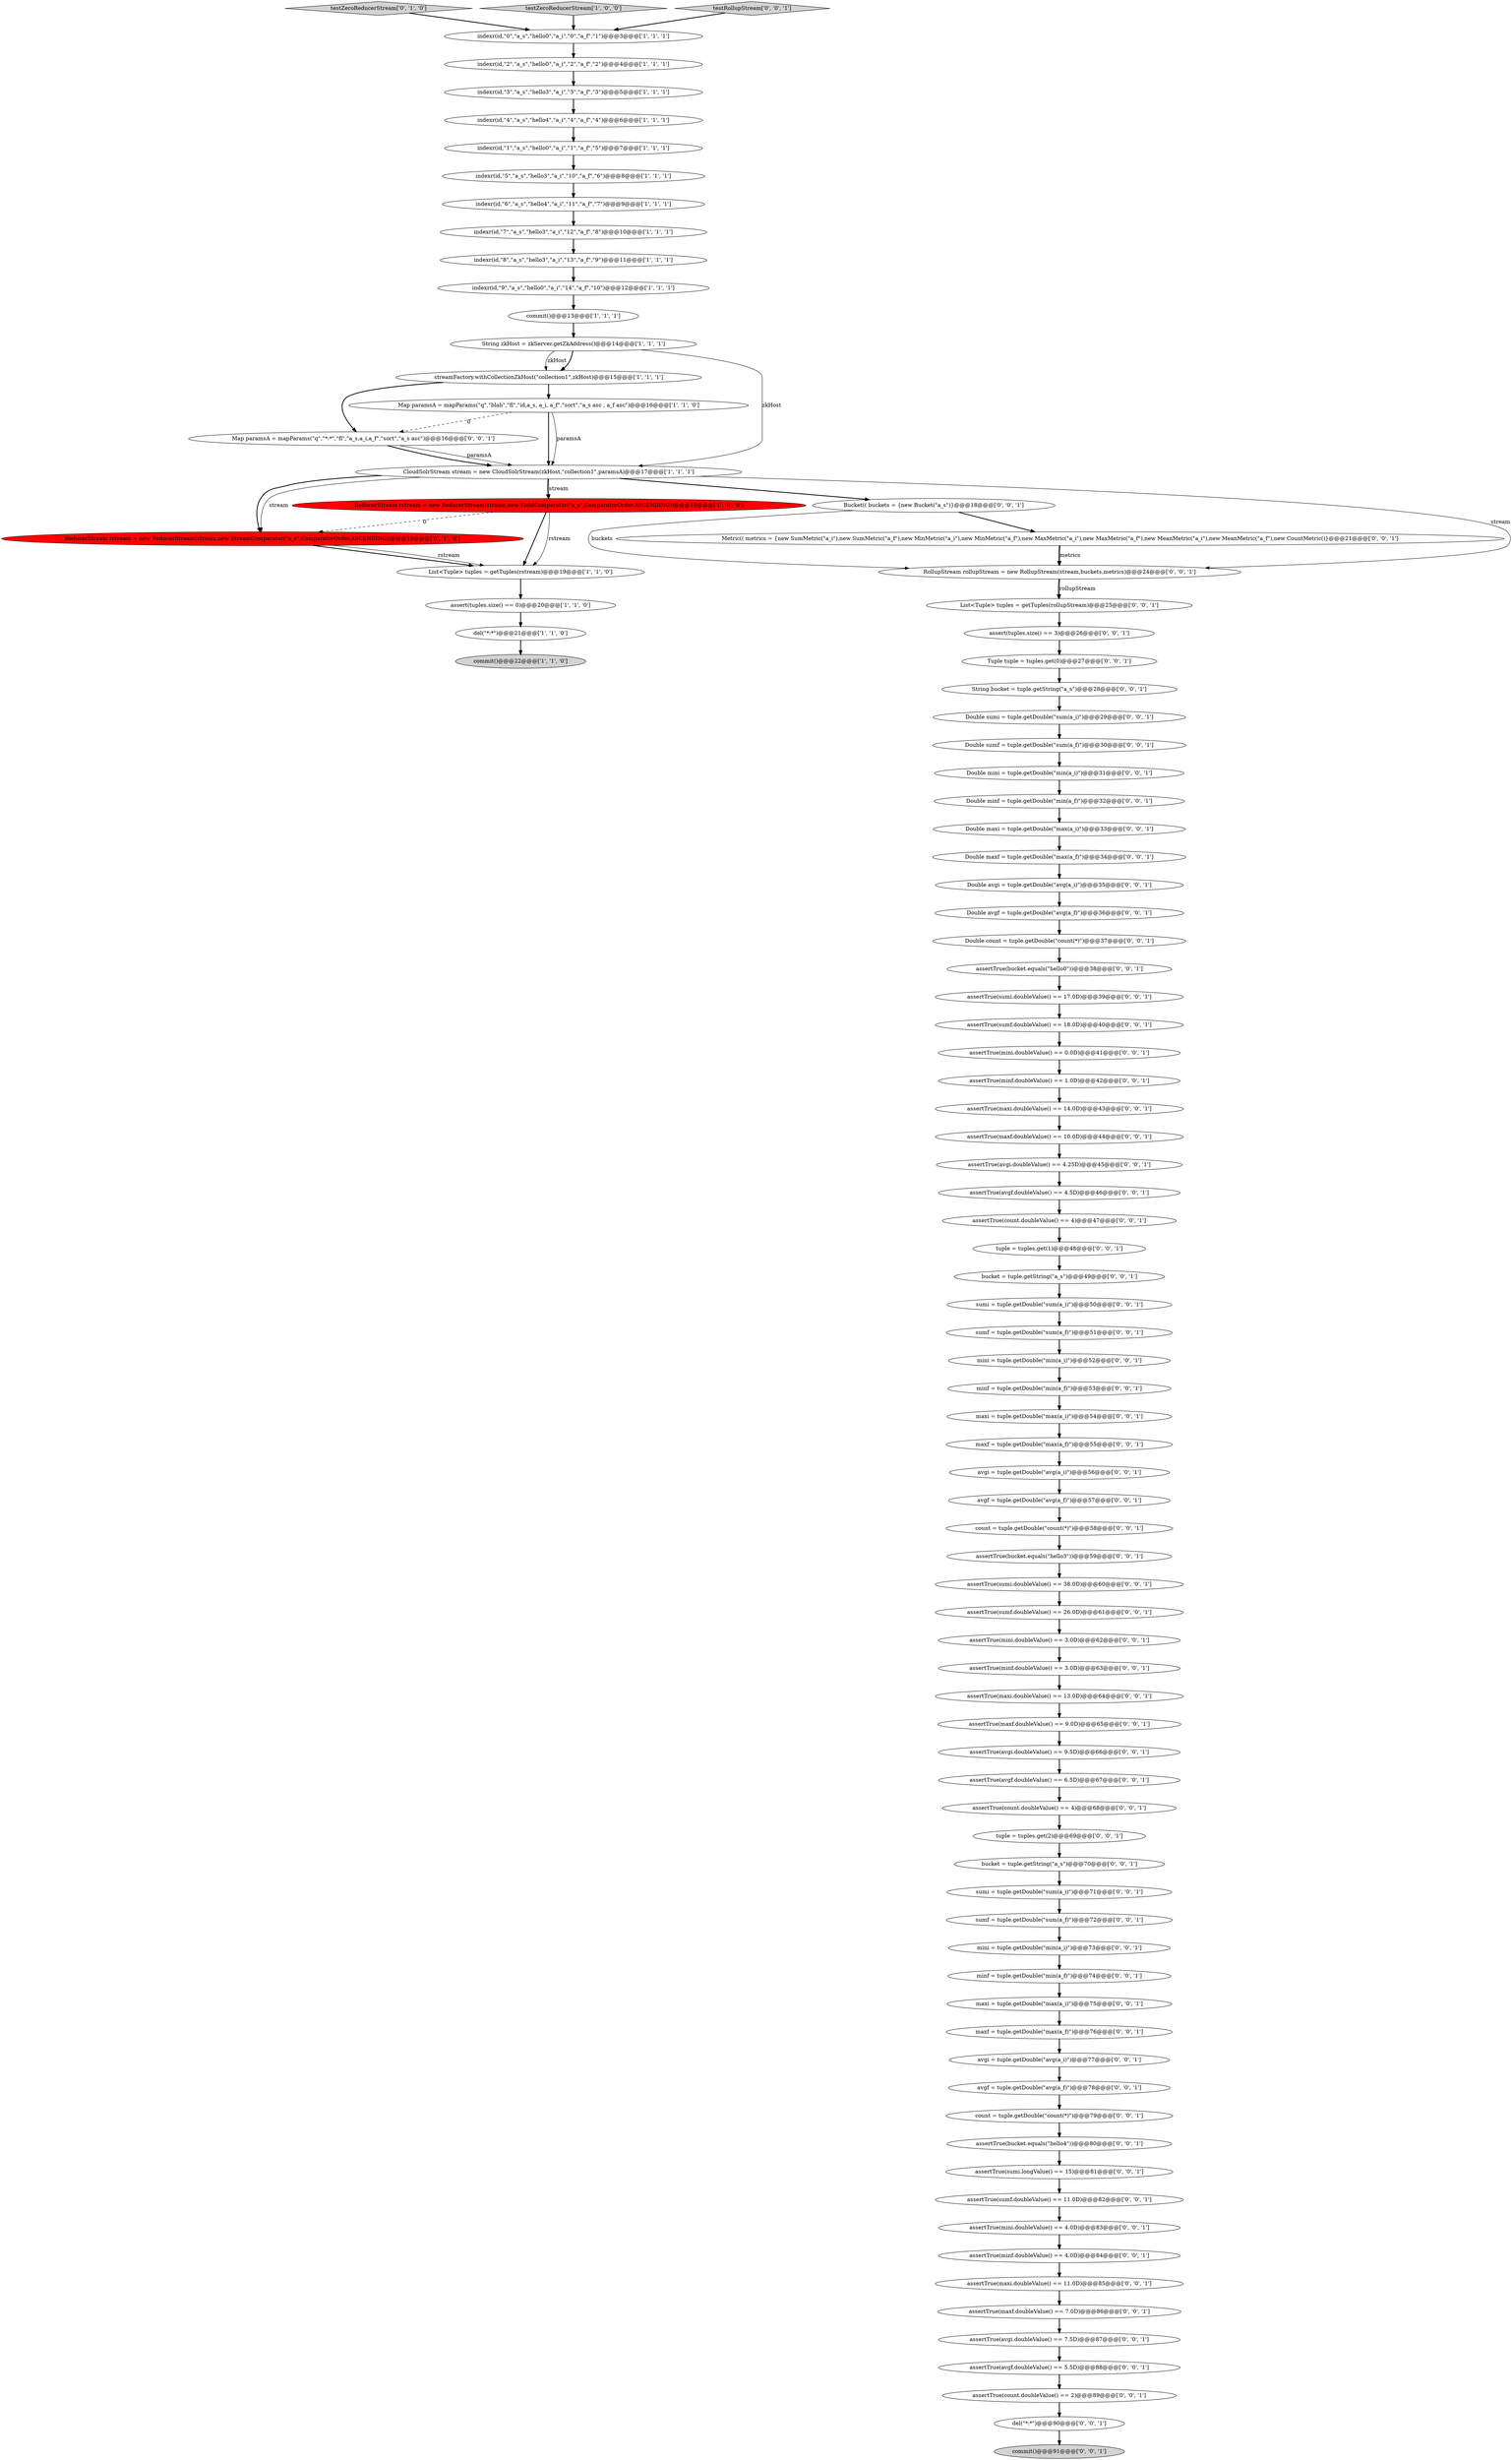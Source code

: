 digraph {
30 [style = filled, label = "Double minf = tuple.getDouble(\"min(a_f)\")@@@32@@@['0', '0', '1']", fillcolor = white, shape = ellipse image = "AAA0AAABBB3BBB"];
79 [style = filled, label = "assertTrue(maxi.doubleValue() == 14.0D)@@@43@@@['0', '0', '1']", fillcolor = white, shape = ellipse image = "AAA0AAABBB3BBB"];
82 [style = filled, label = "assertTrue(avgf.doubleValue() == 4.5D)@@@46@@@['0', '0', '1']", fillcolor = white, shape = ellipse image = "AAA0AAABBB3BBB"];
22 [style = filled, label = "ReducerStream rstream = new ReducerStream(stream,new StreamComparator(\"a_s\",ComparatorOrder.ASCENDING))@@@18@@@['0', '1', '0']", fillcolor = red, shape = ellipse image = "AAA1AAABBB2BBB"];
61 [style = filled, label = "avgf = tuple.getDouble(\"avg(a_f)\")@@@57@@@['0', '0', '1']", fillcolor = white, shape = ellipse image = "AAA0AAABBB3BBB"];
12 [style = filled, label = "commit()@@@22@@@['1', '1', '0']", fillcolor = lightgray, shape = ellipse image = "AAA0AAABBB1BBB"];
20 [style = filled, label = "indexr(id,\"2\",\"a_s\",\"hello0\",\"a_i\",\"2\",\"a_f\",\"2\")@@@4@@@['1', '1', '1']", fillcolor = white, shape = ellipse image = "AAA0AAABBB1BBB"];
70 [style = filled, label = "minf = tuple.getDouble(\"min(a_f)\")@@@53@@@['0', '0', '1']", fillcolor = white, shape = ellipse image = "AAA0AAABBB3BBB"];
62 [style = filled, label = "Double sumi = tuple.getDouble(\"sum(a_i)\")@@@29@@@['0', '0', '1']", fillcolor = white, shape = ellipse image = "AAA0AAABBB3BBB"];
67 [style = filled, label = "maxf = tuple.getDouble(\"max(a_f)\")@@@55@@@['0', '0', '1']", fillcolor = white, shape = ellipse image = "AAA0AAABBB3BBB"];
16 [style = filled, label = "del(\"*:*\")@@@21@@@['1', '1', '0']", fillcolor = white, shape = ellipse image = "AAA0AAABBB1BBB"];
72 [style = filled, label = "count = tuple.getDouble(\"count(*)\")@@@58@@@['0', '0', '1']", fillcolor = white, shape = ellipse image = "AAA0AAABBB3BBB"];
76 [style = filled, label = "String bucket = tuple.getString(\"a_s\")@@@28@@@['0', '0', '1']", fillcolor = white, shape = ellipse image = "AAA0AAABBB3BBB"];
0 [style = filled, label = "indexr(id,\"9\",\"a_s\",\"hello0\",\"a_i\",\"14\",\"a_f\",\"10\")@@@12@@@['1', '1', '1']", fillcolor = white, shape = ellipse image = "AAA0AAABBB1BBB"];
77 [style = filled, label = "mini = tuple.getDouble(\"min(a_i)\")@@@52@@@['0', '0', '1']", fillcolor = white, shape = ellipse image = "AAA0AAABBB3BBB"];
7 [style = filled, label = "indexr(id,\"7\",\"a_s\",\"hello3\",\"a_i\",\"12\",\"a_f\",\"8\")@@@10@@@['1', '1', '1']", fillcolor = white, shape = ellipse image = "AAA0AAABBB1BBB"];
55 [style = filled, label = "assertTrue(sumi.doubleValue() == 17.0D)@@@39@@@['0', '0', '1']", fillcolor = white, shape = ellipse image = "AAA0AAABBB3BBB"];
8 [style = filled, label = "indexr(id,\"0\",\"a_s\",\"hello0\",\"a_i\",\"0\",\"a_f\",\"1\")@@@3@@@['1', '1', '1']", fillcolor = white, shape = ellipse image = "AAA0AAABBB1BBB"];
41 [style = filled, label = "Bucket(( buckets = {new Bucket(\"a_s\")}@@@18@@@['0', '0', '1']", fillcolor = white, shape = ellipse image = "AAA0AAABBB3BBB"];
35 [style = filled, label = "RollupStream rollupStream = new RollupStream(stream,buckets,metrics)@@@24@@@['0', '0', '1']", fillcolor = white, shape = ellipse image = "AAA0AAABBB3BBB"];
43 [style = filled, label = "assertTrue(mini.doubleValue() == 3.0D)@@@62@@@['0', '0', '1']", fillcolor = white, shape = ellipse image = "AAA0AAABBB3BBB"];
52 [style = filled, label = "assertTrue(maxi.doubleValue() == 11.0D)@@@85@@@['0', '0', '1']", fillcolor = white, shape = ellipse image = "AAA0AAABBB3BBB"];
84 [style = filled, label = "assertTrue(bucket.equals(\"hello3\"))@@@59@@@['0', '0', '1']", fillcolor = white, shape = ellipse image = "AAA0AAABBB3BBB"];
25 [style = filled, label = "commit()@@@91@@@['0', '0', '1']", fillcolor = lightgray, shape = ellipse image = "AAA0AAABBB3BBB"];
60 [style = filled, label = "sumf = tuple.getDouble(\"sum(a_f)\")@@@51@@@['0', '0', '1']", fillcolor = white, shape = ellipse image = "AAA0AAABBB3BBB"];
40 [style = filled, label = "sumi = tuple.getDouble(\"sum(a_i)\")@@@71@@@['0', '0', '1']", fillcolor = white, shape = ellipse image = "AAA0AAABBB3BBB"];
48 [style = filled, label = "bucket = tuple.getString(\"a_s\")@@@49@@@['0', '0', '1']", fillcolor = white, shape = ellipse image = "AAA0AAABBB3BBB"];
5 [style = filled, label = "Map paramsA = mapParams(\"q\",\"blah\",\"fl\",\"id,a_s, a_i, a_f\",\"sort\",\"a_s asc , a_f asc\")@@@16@@@['1', '1', '0']", fillcolor = white, shape = ellipse image = "AAA0AAABBB1BBB"];
37 [style = filled, label = "assertTrue(maxf.doubleValue() == 9.0D)@@@65@@@['0', '0', '1']", fillcolor = white, shape = ellipse image = "AAA0AAABBB3BBB"];
34 [style = filled, label = "assertTrue(sumf.doubleValue() == 18.0D)@@@40@@@['0', '0', '1']", fillcolor = white, shape = ellipse image = "AAA0AAABBB3BBB"];
46 [style = filled, label = "maxf = tuple.getDouble(\"max(a_f)\")@@@76@@@['0', '0', '1']", fillcolor = white, shape = ellipse image = "AAA0AAABBB3BBB"];
83 [style = filled, label = "Tuple tuple = tuples.get(0)@@@27@@@['0', '0', '1']", fillcolor = white, shape = ellipse image = "AAA0AAABBB3BBB"];
36 [style = filled, label = "count = tuple.getDouble(\"count(*)\")@@@79@@@['0', '0', '1']", fillcolor = white, shape = ellipse image = "AAA0AAABBB3BBB"];
66 [style = filled, label = "assertTrue(count.doubleValue() == 4)@@@47@@@['0', '0', '1']", fillcolor = white, shape = ellipse image = "AAA0AAABBB3BBB"];
38 [style = filled, label = "Double count = tuple.getDouble(\"count(*)\")@@@37@@@['0', '0', '1']", fillcolor = white, shape = ellipse image = "AAA0AAABBB3BBB"];
6 [style = filled, label = "streamFactory.withCollectionZkHost(\"collection1\",zkHost)@@@15@@@['1', '1', '1']", fillcolor = white, shape = ellipse image = "AAA0AAABBB1BBB"];
58 [style = filled, label = "maxi = tuple.getDouble(\"max(a_i)\")@@@54@@@['0', '0', '1']", fillcolor = white, shape = ellipse image = "AAA0AAABBB3BBB"];
73 [style = filled, label = "assertTrue(sumi.doubleValue() == 38.0D)@@@60@@@['0', '0', '1']", fillcolor = white, shape = ellipse image = "AAA0AAABBB3BBB"];
94 [style = filled, label = "assertTrue(mini.doubleValue() == 4.0D)@@@83@@@['0', '0', '1']", fillcolor = white, shape = ellipse image = "AAA0AAABBB3BBB"];
18 [style = filled, label = "ReducerStream rstream = new ReducerStream(stream,new FieldComparator(\"a_s\",ComparatorOrder.ASCENDING))@@@18@@@['1', '0', '0']", fillcolor = red, shape = ellipse image = "AAA1AAABBB1BBB"];
33 [style = filled, label = "assertTrue(maxf.doubleValue() == 7.0D)@@@86@@@['0', '0', '1']", fillcolor = white, shape = ellipse image = "AAA0AAABBB3BBB"];
21 [style = filled, label = "testZeroReducerStream['0', '1', '0']", fillcolor = lightgray, shape = diamond image = "AAA0AAABBB2BBB"];
71 [style = filled, label = "assertTrue(minf.doubleValue() == 3.0D)@@@63@@@['0', '0', '1']", fillcolor = white, shape = ellipse image = "AAA0AAABBB3BBB"];
54 [style = filled, label = "assertTrue(avgf.doubleValue() == 5.5D)@@@88@@@['0', '0', '1']", fillcolor = white, shape = ellipse image = "AAA0AAABBB3BBB"];
9 [style = filled, label = "indexr(id,\"8\",\"a_s\",\"hello3\",\"a_i\",\"13\",\"a_f\",\"9\")@@@11@@@['1', '1', '1']", fillcolor = white, shape = ellipse image = "AAA0AAABBB1BBB"];
13 [style = filled, label = "indexr(id,\"1\",\"a_s\",\"hello0\",\"a_i\",\"1\",\"a_f\",\"5\")@@@7@@@['1', '1', '1']", fillcolor = white, shape = ellipse image = "AAA0AAABBB1BBB"];
81 [style = filled, label = "mini = tuple.getDouble(\"min(a_i)\")@@@73@@@['0', '0', '1']", fillcolor = white, shape = ellipse image = "AAA0AAABBB3BBB"];
59 [style = filled, label = "assertTrue(maxf.doubleValue() == 10.0D)@@@44@@@['0', '0', '1']", fillcolor = white, shape = ellipse image = "AAA0AAABBB3BBB"];
4 [style = filled, label = "indexr(id,\"5\",\"a_s\",\"hello3\",\"a_i\",\"10\",\"a_f\",\"6\")@@@8@@@['1', '1', '1']", fillcolor = white, shape = ellipse image = "AAA0AAABBB1BBB"];
17 [style = filled, label = "commit()@@@13@@@['1', '1', '1']", fillcolor = white, shape = ellipse image = "AAA0AAABBB1BBB"];
86 [style = filled, label = "assertTrue(count.doubleValue() == 4)@@@68@@@['0', '0', '1']", fillcolor = white, shape = ellipse image = "AAA0AAABBB3BBB"];
68 [style = filled, label = "bucket = tuple.getString(\"a_s\")@@@70@@@['0', '0', '1']", fillcolor = white, shape = ellipse image = "AAA0AAABBB3BBB"];
51 [style = filled, label = "assertTrue(minf.doubleValue() == 4.0D)@@@84@@@['0', '0', '1']", fillcolor = white, shape = ellipse image = "AAA0AAABBB3BBB"];
32 [style = filled, label = "Metric(( metrics = {new SumMetric(\"a_i\"),new SumMetric(\"a_f\"),new MinMetric(\"a_i\"),new MinMetric(\"a_f\"),new MaxMetric(\"a_i\"),new MaxMetric(\"a_f\"),new MeanMetric(\"a_i\"),new MeanMetric(\"a_f\"),new CountMetric()}@@@21@@@['0', '0', '1']", fillcolor = white, shape = ellipse image = "AAA0AAABBB3BBB"];
65 [style = filled, label = "maxi = tuple.getDouble(\"max(a_i)\")@@@75@@@['0', '0', '1']", fillcolor = white, shape = ellipse image = "AAA0AAABBB3BBB"];
78 [style = filled, label = "del(\"*:*\")@@@90@@@['0', '0', '1']", fillcolor = white, shape = ellipse image = "AAA0AAABBB3BBB"];
44 [style = filled, label = "minf = tuple.getDouble(\"min(a_f)\")@@@74@@@['0', '0', '1']", fillcolor = white, shape = ellipse image = "AAA0AAABBB3BBB"];
80 [style = filled, label = "assertTrue(sumf.doubleValue() == 26.0D)@@@61@@@['0', '0', '1']", fillcolor = white, shape = ellipse image = "AAA0AAABBB3BBB"];
53 [style = filled, label = "avgi = tuple.getDouble(\"avg(a_i)\")@@@77@@@['0', '0', '1']", fillcolor = white, shape = ellipse image = "AAA0AAABBB3BBB"];
2 [style = filled, label = "indexr(id,\"3\",\"a_s\",\"hello3\",\"a_i\",\"3\",\"a_f\",\"3\")@@@5@@@['1', '1', '1']", fillcolor = white, shape = ellipse image = "AAA0AAABBB1BBB"];
45 [style = filled, label = "List<Tuple> tuples = getTuples(rollupStream)@@@25@@@['0', '0', '1']", fillcolor = white, shape = ellipse image = "AAA0AAABBB3BBB"];
50 [style = filled, label = "assertTrue(avgi.doubleValue() == 4.25D)@@@45@@@['0', '0', '1']", fillcolor = white, shape = ellipse image = "AAA0AAABBB3BBB"];
87 [style = filled, label = "avgf = tuple.getDouble(\"avg(a_f)\")@@@78@@@['0', '0', '1']", fillcolor = white, shape = ellipse image = "AAA0AAABBB3BBB"];
15 [style = filled, label = "testZeroReducerStream['1', '0', '0']", fillcolor = lightgray, shape = diamond image = "AAA0AAABBB1BBB"];
92 [style = filled, label = "assert(tuples.size() == 3)@@@26@@@['0', '0', '1']", fillcolor = white, shape = ellipse image = "AAA0AAABBB3BBB"];
69 [style = filled, label = "sumf = tuple.getDouble(\"sum(a_f)\")@@@72@@@['0', '0', '1']", fillcolor = white, shape = ellipse image = "AAA0AAABBB3BBB"];
74 [style = filled, label = "Double sumf = tuple.getDouble(\"sum(a_f)\")@@@30@@@['0', '0', '1']", fillcolor = white, shape = ellipse image = "AAA0AAABBB3BBB"];
57 [style = filled, label = "assertTrue(minf.doubleValue() == 1.0D)@@@42@@@['0', '0', '1']", fillcolor = white, shape = ellipse image = "AAA0AAABBB3BBB"];
90 [style = filled, label = "Double maxi = tuple.getDouble(\"max(a_i)\")@@@33@@@['0', '0', '1']", fillcolor = white, shape = ellipse image = "AAA0AAABBB3BBB"];
14 [style = filled, label = "List<Tuple> tuples = getTuples(rstream)@@@19@@@['1', '1', '0']", fillcolor = white, shape = ellipse image = "AAA0AAABBB1BBB"];
31 [style = filled, label = "assertTrue(avgi.doubleValue() == 9.5D)@@@66@@@['0', '0', '1']", fillcolor = white, shape = ellipse image = "AAA0AAABBB3BBB"];
91 [style = filled, label = "testRollupStream['0', '0', '1']", fillcolor = lightgray, shape = diamond image = "AAA0AAABBB3BBB"];
19 [style = filled, label = "indexr(id,\"4\",\"a_s\",\"hello4\",\"a_i\",\"4\",\"a_f\",\"4\")@@@6@@@['1', '1', '1']", fillcolor = white, shape = ellipse image = "AAA0AAABBB1BBB"];
23 [style = filled, label = "sumi = tuple.getDouble(\"sum(a_i)\")@@@50@@@['0', '0', '1']", fillcolor = white, shape = ellipse image = "AAA0AAABBB3BBB"];
29 [style = filled, label = "assertTrue(count.doubleValue() == 2)@@@89@@@['0', '0', '1']", fillcolor = white, shape = ellipse image = "AAA0AAABBB3BBB"];
93 [style = filled, label = "Double avgf = tuple.getDouble(\"avg(a_f)\")@@@36@@@['0', '0', '1']", fillcolor = white, shape = ellipse image = "AAA0AAABBB3BBB"];
28 [style = filled, label = "assertTrue(avgi.doubleValue() == 7.5D)@@@87@@@['0', '0', '1']", fillcolor = white, shape = ellipse image = "AAA0AAABBB3BBB"];
47 [style = filled, label = "Double maxf = tuple.getDouble(\"max(a_f)\")@@@34@@@['0', '0', '1']", fillcolor = white, shape = ellipse image = "AAA0AAABBB3BBB"];
3 [style = filled, label = "assert(tuples.size() == 0)@@@20@@@['1', '1', '0']", fillcolor = white, shape = ellipse image = "AAA0AAABBB1BBB"];
10 [style = filled, label = "indexr(id,\"6\",\"a_s\",\"hello4\",\"a_i\",\"11\",\"a_f\",\"7\")@@@9@@@['1', '1', '1']", fillcolor = white, shape = ellipse image = "AAA0AAABBB1BBB"];
89 [style = filled, label = "assertTrue(bucket.equals(\"hello0\"))@@@38@@@['0', '0', '1']", fillcolor = white, shape = ellipse image = "AAA0AAABBB3BBB"];
85 [style = filled, label = "assertTrue(maxi.doubleValue() == 13.0D)@@@64@@@['0', '0', '1']", fillcolor = white, shape = ellipse image = "AAA0AAABBB3BBB"];
24 [style = filled, label = "avgi = tuple.getDouble(\"avg(a_i)\")@@@56@@@['0', '0', '1']", fillcolor = white, shape = ellipse image = "AAA0AAABBB3BBB"];
42 [style = filled, label = "Double avgi = tuple.getDouble(\"avg(a_i)\")@@@35@@@['0', '0', '1']", fillcolor = white, shape = ellipse image = "AAA0AAABBB3BBB"];
26 [style = filled, label = "tuple = tuples.get(2)@@@69@@@['0', '0', '1']", fillcolor = white, shape = ellipse image = "AAA0AAABBB3BBB"];
1 [style = filled, label = "String zkHost = zkServer.getZkAddress()@@@14@@@['1', '1', '1']", fillcolor = white, shape = ellipse image = "AAA0AAABBB1BBB"];
11 [style = filled, label = "CloudSolrStream stream = new CloudSolrStream(zkHost,\"collection1\",paramsA)@@@17@@@['1', '1', '1']", fillcolor = white, shape = ellipse image = "AAA0AAABBB1BBB"];
49 [style = filled, label = "Map paramsA = mapParams(\"q\",\"*:*\",\"fl\",\"a_s,a_i,a_f\",\"sort\",\"a_s asc\")@@@16@@@['0', '0', '1']", fillcolor = white, shape = ellipse image = "AAA0AAABBB3BBB"];
56 [style = filled, label = "assertTrue(sumf.doubleValue() == 11.0D)@@@82@@@['0', '0', '1']", fillcolor = white, shape = ellipse image = "AAA0AAABBB3BBB"];
27 [style = filled, label = "assertTrue(bucket.equals(\"hello4\"))@@@80@@@['0', '0', '1']", fillcolor = white, shape = ellipse image = "AAA0AAABBB3BBB"];
63 [style = filled, label = "Double mini = tuple.getDouble(\"min(a_i)\")@@@31@@@['0', '0', '1']", fillcolor = white, shape = ellipse image = "AAA0AAABBB3BBB"];
39 [style = filled, label = "assertTrue(mini.doubleValue() == 0.0D)@@@41@@@['0', '0', '1']", fillcolor = white, shape = ellipse image = "AAA0AAABBB3BBB"];
64 [style = filled, label = "assertTrue(sumi.longValue() == 15)@@@81@@@['0', '0', '1']", fillcolor = white, shape = ellipse image = "AAA0AAABBB3BBB"];
88 [style = filled, label = "tuple = tuples.get(1)@@@48@@@['0', '0', '1']", fillcolor = white, shape = ellipse image = "AAA0AAABBB3BBB"];
75 [style = filled, label = "assertTrue(avgf.doubleValue() == 6.5D)@@@67@@@['0', '0', '1']", fillcolor = white, shape = ellipse image = "AAA0AAABBB3BBB"];
14->3 [style = bold, label=""];
32->35 [style = bold, label=""];
76->62 [style = bold, label=""];
18->14 [style = solid, label="rstream"];
21->8 [style = bold, label=""];
30->90 [style = bold, label=""];
3->16 [style = bold, label=""];
85->37 [style = bold, label=""];
77->70 [style = bold, label=""];
89->55 [style = bold, label=""];
7->9 [style = bold, label=""];
39->57 [style = bold, label=""];
94->51 [style = bold, label=""];
54->29 [style = bold, label=""];
66->88 [style = bold, label=""];
73->80 [style = bold, label=""];
8->20 [style = bold, label=""];
37->31 [style = bold, label=""];
35->45 [style = bold, label=""];
55->34 [style = bold, label=""];
71->85 [style = bold, label=""];
81->44 [style = bold, label=""];
88->48 [style = bold, label=""];
26->68 [style = bold, label=""];
5->49 [style = dashed, label="0"];
90->47 [style = bold, label=""];
72->84 [style = bold, label=""];
41->32 [style = bold, label=""];
86->26 [style = bold, label=""];
57->79 [style = bold, label=""];
0->17 [style = bold, label=""];
33->28 [style = bold, label=""];
74->63 [style = bold, label=""];
28->54 [style = bold, label=""];
6->49 [style = bold, label=""];
41->35 [style = solid, label="buckets"];
82->66 [style = bold, label=""];
10->7 [style = bold, label=""];
11->18 [style = bold, label=""];
60->77 [style = bold, label=""];
50->82 [style = bold, label=""];
91->8 [style = bold, label=""];
19->13 [style = bold, label=""];
79->59 [style = bold, label=""];
53->87 [style = bold, label=""];
27->64 [style = bold, label=""];
80->43 [style = bold, label=""];
5->11 [style = bold, label=""];
29->78 [style = bold, label=""];
58->67 [style = bold, label=""];
35->45 [style = solid, label="rollupStream"];
22->14 [style = bold, label=""];
65->46 [style = bold, label=""];
61->72 [style = bold, label=""];
11->22 [style = solid, label="stream"];
78->25 [style = bold, label=""];
4->10 [style = bold, label=""];
24->61 [style = bold, label=""];
59->50 [style = bold, label=""];
17->1 [style = bold, label=""];
47->42 [style = bold, label=""];
18->22 [style = dashed, label="0"];
69->81 [style = bold, label=""];
52->33 [style = bold, label=""];
32->35 [style = solid, label="metrics"];
84->73 [style = bold, label=""];
68->40 [style = bold, label=""];
75->86 [style = bold, label=""];
51->52 [style = bold, label=""];
1->11 [style = solid, label="zkHost"];
49->11 [style = solid, label="paramsA"];
93->38 [style = bold, label=""];
92->83 [style = bold, label=""];
11->41 [style = bold, label=""];
6->5 [style = bold, label=""];
48->23 [style = bold, label=""];
1->6 [style = bold, label=""];
34->39 [style = bold, label=""];
11->22 [style = bold, label=""];
83->76 [style = bold, label=""];
87->36 [style = bold, label=""];
49->11 [style = bold, label=""];
15->8 [style = bold, label=""];
31->75 [style = bold, label=""];
43->71 [style = bold, label=""];
1->6 [style = solid, label="zkHost"];
56->94 [style = bold, label=""];
2->19 [style = bold, label=""];
9->0 [style = bold, label=""];
38->89 [style = bold, label=""];
46->53 [style = bold, label=""];
63->30 [style = bold, label=""];
20->2 [style = bold, label=""];
23->60 [style = bold, label=""];
64->56 [style = bold, label=""];
42->93 [style = bold, label=""];
70->58 [style = bold, label=""];
36->27 [style = bold, label=""];
44->65 [style = bold, label=""];
40->69 [style = bold, label=""];
62->74 [style = bold, label=""];
5->11 [style = solid, label="paramsA"];
11->35 [style = solid, label="stream"];
67->24 [style = bold, label=""];
11->18 [style = solid, label="stream"];
22->14 [style = solid, label="rstream"];
16->12 [style = bold, label=""];
18->14 [style = bold, label=""];
45->92 [style = bold, label=""];
13->4 [style = bold, label=""];
}
